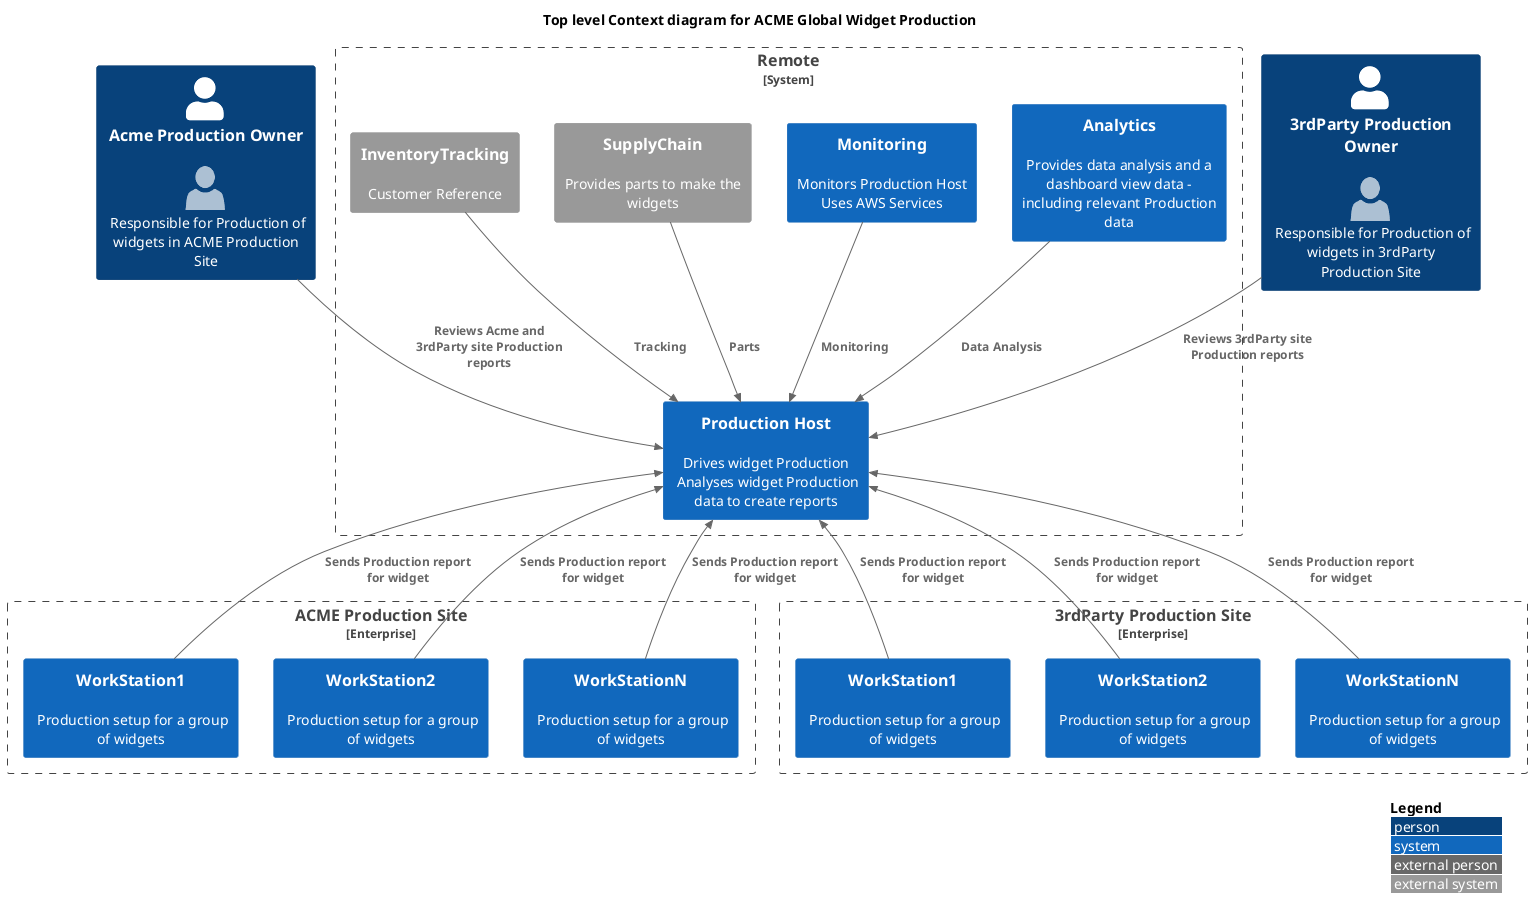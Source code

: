 @startuml
!include  <C4/C4_Context.puml>
!include <office/Users/user.puml>

LAYOUT_WITH_LEGEND()


title Top level Context diagram for ACME Global Widget Production


Person(AcmeProdOwner, Acme Production Owner , "<$user> \n Responsible for Production of widgets in ACME Production Site" )
Person(3rdProdOwner, 3rdParty Production Owner , "<$user> \n Responsible for Production of widgets in 3rdParty Production Site" )


System_Boundary(Remote, "Remote") {

    System(ProdSystemHost, "Production Host", "Drives widget Production\n Analyses widget Production data to create reports")
    System(Analytics, "Analytics", "Provides data analysis and a dashboard view data - including relevant Production data")
    System(Monitoring, "Monitoring", "Monitors Production Host\nUses AWS Services")
    System_Ext(SupplyChain, "SupplyChain", "Provides parts to make the widgets")
    System_Ext(InventoryTracking, "InventoryTracking", "Customer Reference")
    

}



Enterprise_Boundary(AcmeProd, "ACME Production Site") {

    System(AcmeWorkStation1, "WorkStation1", " Production setup for a group of widgets")    
    System(AcmeWorkStation2, "WorkStation2", " Production setup for a group of widgets")        
    System(AcmeWorkStationN, "WorkStationN", " Production setup for a group of widgets")        

}


Enterprise_Boundary(3rdProd, "3rdParty Production Site") {


    System(3rdWorkStation1, "WorkStation1", " Production setup for a group of widgets")    
    System(3rdWorkStation2, "WorkStation2", " Production setup for a group of widgets")        
    System(3rdWorkStationN, "WorkStationN", " Production setup for a group of widgets")     
}


Rel_U(AcmeWorkStation1, ProdSystemHost, "Sends Production report for widget")
Rel_U(AcmeWorkStation2, ProdSystemHost, "Sends Production report for widget")
Rel_U(AcmeWorkStationN, ProdSystemHost, "Sends Production report for widget")


Rel_U(3rdWorkStation1, ProdSystemHost, "Sends Production report for widget")
Rel_U(3rdWorkStation2, ProdSystemHost, "Sends Production report for widget")
Rel_U(3rdWorkStationN, ProdSystemHost, "Sends Production report for widget")





Rel_D(AcmeProdOwner, ProdSystemHost, "Reviews Acme and 3rdParty site Production reports")
Rel_D(3rdProdOwner, ProdSystemHost, "Reviews 3rdParty site Production reports")


Rel_D(Analytics, ProdSystemHost, "Data Analysis")
Rel_D(SupplyChain, ProdSystemHost, "Parts")
Rel_D(InventoryTracking, ProdSystemHost, "Tracking")
Rel_D(Monitoring, ProdSystemHost, "Monitoring")


@enduml